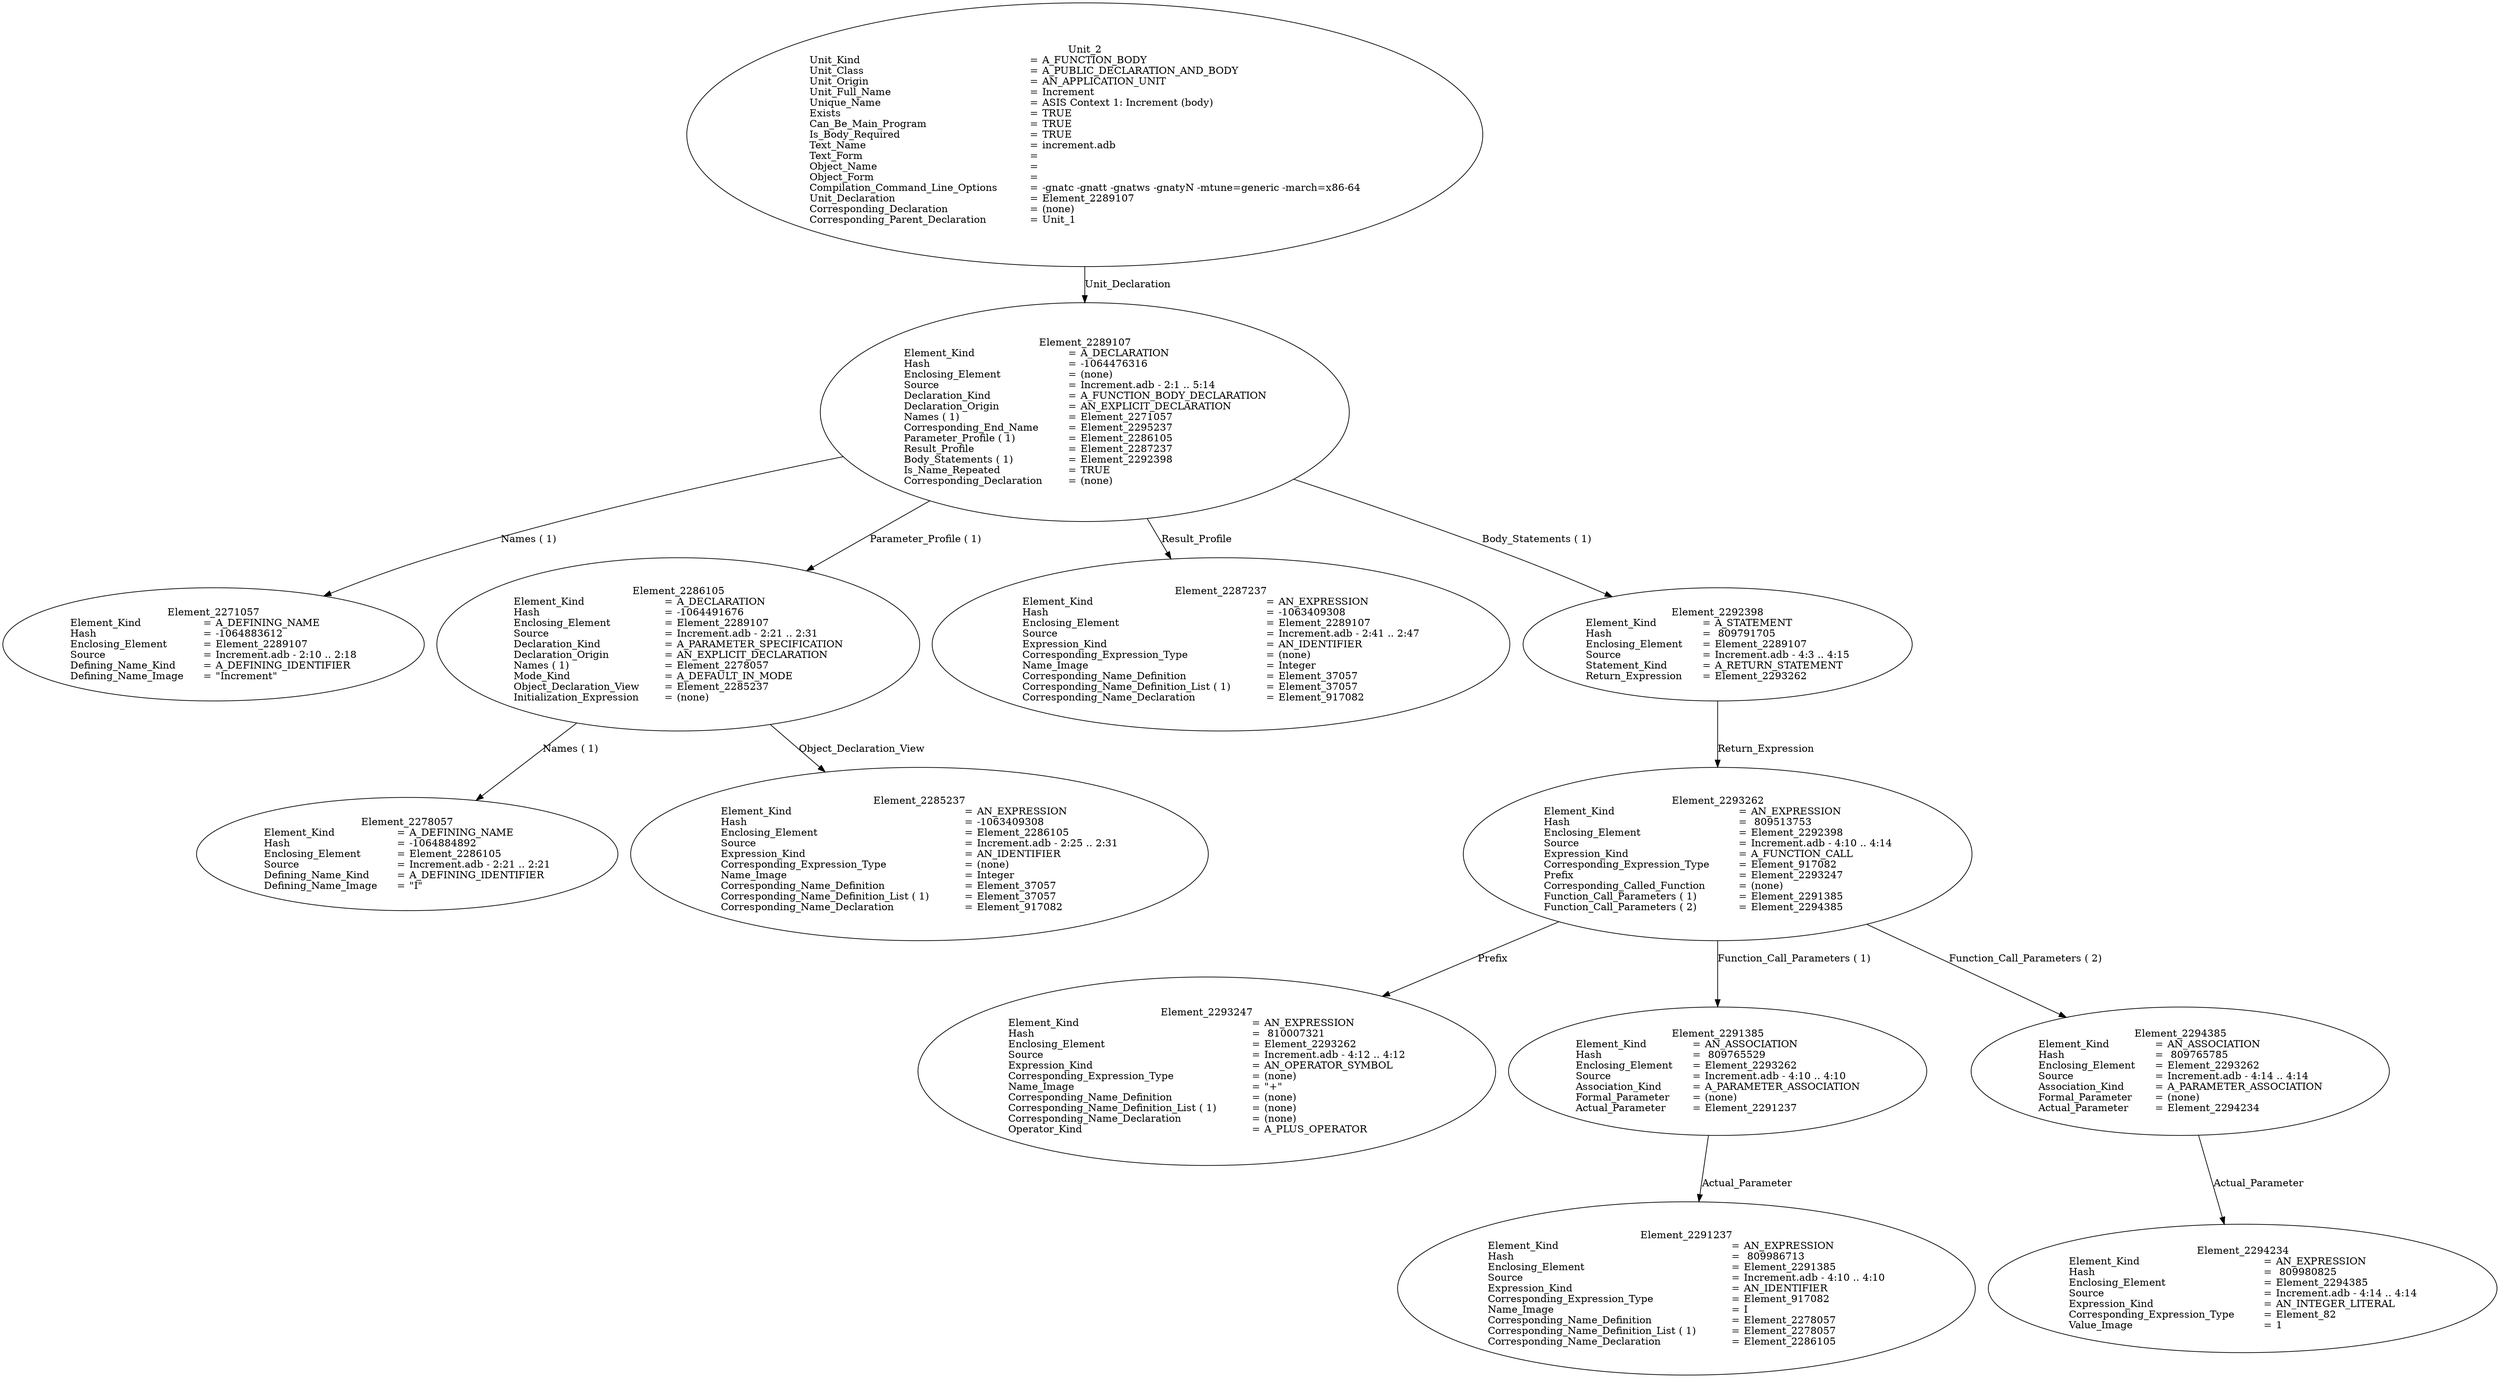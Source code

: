 digraph "increment.adt" {
  Unit_2 -> Element_2289107
      [ label=Unit_Declaration ];
  Unit_2
      [ label=<<TABLE BORDER="0" CELLBORDER="0" CELLSPACING="0" CELLPADDING="0"> 
          <TR><TD COLSPAN="3">Unit_2</TD></TR>
          <TR><TD ALIGN="LEFT">Unit_Kind   </TD><TD> = </TD><TD ALIGN="LEFT">A_FUNCTION_BODY</TD></TR>
          <TR><TD ALIGN="LEFT">Unit_Class   </TD><TD> = </TD><TD ALIGN="LEFT">A_PUBLIC_DECLARATION_AND_BODY</TD></TR>
          <TR><TD ALIGN="LEFT">Unit_Origin   </TD><TD> = </TD><TD ALIGN="LEFT">AN_APPLICATION_UNIT</TD></TR>
          <TR><TD ALIGN="LEFT">Unit_Full_Name    </TD><TD> = </TD><TD ALIGN="LEFT">Increment</TD></TR>
          <TR><TD ALIGN="LEFT">Unique_Name   </TD><TD> = </TD><TD ALIGN="LEFT">ASIS Context 1: Increment (body)</TD></TR>
          <TR><TD ALIGN="LEFT">Exists  </TD><TD> = </TD><TD ALIGN="LEFT">TRUE</TD></TR>
          <TR><TD ALIGN="LEFT">Can_Be_Main_Program     </TD><TD> = </TD><TD ALIGN="LEFT">TRUE</TD></TR>
          <TR><TD ALIGN="LEFT">Is_Body_Required     </TD><TD> = </TD><TD ALIGN="LEFT">TRUE</TD></TR>
          <TR><TD ALIGN="LEFT">Text_Name   </TD><TD> = </TD><TD ALIGN="LEFT">increment.adb</TD></TR>
          <TR><TD ALIGN="LEFT">Text_Form   </TD><TD> = </TD><TD ALIGN="LEFT"></TD></TR>
          <TR><TD ALIGN="LEFT">Object_Name   </TD><TD> = </TD><TD ALIGN="LEFT"></TD></TR>
          <TR><TD ALIGN="LEFT">Object_Form   </TD><TD> = </TD><TD ALIGN="LEFT"></TD></TR>
          <TR><TD ALIGN="LEFT">Compilation_Command_Line_Options         </TD><TD> = </TD><TD ALIGN="LEFT">-gnatc -gnatt -gnatws -gnatyN -mtune=generic -march=x86-64</TD></TR>
          <TR><TD ALIGN="LEFT">Unit_Declaration     </TD><TD> = </TD><TD ALIGN="LEFT">Element_2289107</TD></TR>
          <TR><TD ALIGN="LEFT">Corresponding_Declaration       </TD><TD> = </TD><TD ALIGN="LEFT">(none)</TD></TR>
          <TR><TD ALIGN="LEFT">Corresponding_Parent_Declaration         </TD><TD> = </TD><TD ALIGN="LEFT">Unit_1</TD></TR>
          </TABLE>> ];
  Element_2289107 -> Element_2271057
      [ label="Names ( 1)" ];
  Element_2289107 -> Element_2286105
      [ label="Parameter_Profile ( 1)" ];
  Element_2289107 -> Element_2287237
      [ label=Result_Profile ];
  Element_2289107 -> Element_2292398
      [ label="Body_Statements ( 1)" ];
  Element_2289107
      [ label=<<TABLE BORDER="0" CELLBORDER="0" CELLSPACING="0" CELLPADDING="0"> 
          <TR><TD COLSPAN="3">Element_2289107</TD></TR>
          <TR><TD ALIGN="LEFT">Element_Kind    </TD><TD> = </TD><TD ALIGN="LEFT">A_DECLARATION</TD></TR>
          <TR><TD ALIGN="LEFT">Hash  </TD><TD> = </TD><TD ALIGN="LEFT">-1064476316</TD></TR>
          <TR><TD ALIGN="LEFT">Enclosing_Element     </TD><TD> = </TD><TD ALIGN="LEFT">(none)</TD></TR>
          <TR><TD ALIGN="LEFT">Source  </TD><TD> = </TD><TD ALIGN="LEFT">Increment.adb - 2:1 .. 5:14</TD></TR>
          <TR><TD ALIGN="LEFT">Declaration_Kind     </TD><TD> = </TD><TD ALIGN="LEFT">A_FUNCTION_BODY_DECLARATION</TD></TR>
          <TR><TD ALIGN="LEFT">Declaration_Origin     </TD><TD> = </TD><TD ALIGN="LEFT">AN_EXPLICIT_DECLARATION</TD></TR>
          <TR><TD ALIGN="LEFT">Names ( 1)   </TD><TD> = </TD><TD ALIGN="LEFT">Element_2271057</TD></TR>
          <TR><TD ALIGN="LEFT">Corresponding_End_Name      </TD><TD> = </TD><TD ALIGN="LEFT">Element_2295237</TD></TR>
          <TR><TD ALIGN="LEFT">Parameter_Profile ( 1)      </TD><TD> = </TD><TD ALIGN="LEFT">Element_2286105</TD></TR>
          <TR><TD ALIGN="LEFT">Result_Profile    </TD><TD> = </TD><TD ALIGN="LEFT">Element_2287237</TD></TR>
          <TR><TD ALIGN="LEFT">Body_Statements ( 1)      </TD><TD> = </TD><TD ALIGN="LEFT">Element_2292398</TD></TR>
          <TR><TD ALIGN="LEFT">Is_Name_Repeated     </TD><TD> = </TD><TD ALIGN="LEFT">TRUE</TD></TR>
          <TR><TD ALIGN="LEFT">Corresponding_Declaration       </TD><TD> = </TD><TD ALIGN="LEFT">(none)</TD></TR>
          </TABLE>> ];
  Element_2271057
      [ label=<<TABLE BORDER="0" CELLBORDER="0" CELLSPACING="0" CELLPADDING="0"> 
          <TR><TD COLSPAN="3">Element_2271057</TD></TR>
          <TR><TD ALIGN="LEFT">Element_Kind    </TD><TD> = </TD><TD ALIGN="LEFT">A_DEFINING_NAME</TD></TR>
          <TR><TD ALIGN="LEFT">Hash  </TD><TD> = </TD><TD ALIGN="LEFT">-1064883612</TD></TR>
          <TR><TD ALIGN="LEFT">Enclosing_Element     </TD><TD> = </TD><TD ALIGN="LEFT">Element_2289107</TD></TR>
          <TR><TD ALIGN="LEFT">Source  </TD><TD> = </TD><TD ALIGN="LEFT">Increment.adb - 2:10 .. 2:18</TD></TR>
          <TR><TD ALIGN="LEFT">Defining_Name_Kind     </TD><TD> = </TD><TD ALIGN="LEFT">A_DEFINING_IDENTIFIER</TD></TR>
          <TR><TD ALIGN="LEFT">Defining_Name_Image     </TD><TD> = </TD><TD ALIGN="LEFT">"Increment"</TD></TR>
          </TABLE>> ];
  Element_2286105 -> Element_2278057
      [ label="Names ( 1)" ];
  Element_2286105 -> Element_2285237
      [ label=Object_Declaration_View ];
  Element_2286105
      [ label=<<TABLE BORDER="0" CELLBORDER="0" CELLSPACING="0" CELLPADDING="0"> 
          <TR><TD COLSPAN="3">Element_2286105</TD></TR>
          <TR><TD ALIGN="LEFT">Element_Kind    </TD><TD> = </TD><TD ALIGN="LEFT">A_DECLARATION</TD></TR>
          <TR><TD ALIGN="LEFT">Hash  </TD><TD> = </TD><TD ALIGN="LEFT">-1064491676</TD></TR>
          <TR><TD ALIGN="LEFT">Enclosing_Element     </TD><TD> = </TD><TD ALIGN="LEFT">Element_2289107</TD></TR>
          <TR><TD ALIGN="LEFT">Source  </TD><TD> = </TD><TD ALIGN="LEFT">Increment.adb - 2:21 .. 2:31</TD></TR>
          <TR><TD ALIGN="LEFT">Declaration_Kind     </TD><TD> = </TD><TD ALIGN="LEFT">A_PARAMETER_SPECIFICATION</TD></TR>
          <TR><TD ALIGN="LEFT">Declaration_Origin     </TD><TD> = </TD><TD ALIGN="LEFT">AN_EXPLICIT_DECLARATION</TD></TR>
          <TR><TD ALIGN="LEFT">Names ( 1)   </TD><TD> = </TD><TD ALIGN="LEFT">Element_2278057</TD></TR>
          <TR><TD ALIGN="LEFT">Mode_Kind   </TD><TD> = </TD><TD ALIGN="LEFT">A_DEFAULT_IN_MODE</TD></TR>
          <TR><TD ALIGN="LEFT">Object_Declaration_View      </TD><TD> = </TD><TD ALIGN="LEFT">Element_2285237</TD></TR>
          <TR><TD ALIGN="LEFT">Initialization_Expression       </TD><TD> = </TD><TD ALIGN="LEFT">(none)</TD></TR>
          </TABLE>> ];
  Element_2278057
      [ label=<<TABLE BORDER="0" CELLBORDER="0" CELLSPACING="0" CELLPADDING="0"> 
          <TR><TD COLSPAN="3">Element_2278057</TD></TR>
          <TR><TD ALIGN="LEFT">Element_Kind    </TD><TD> = </TD><TD ALIGN="LEFT">A_DEFINING_NAME</TD></TR>
          <TR><TD ALIGN="LEFT">Hash  </TD><TD> = </TD><TD ALIGN="LEFT">-1064884892</TD></TR>
          <TR><TD ALIGN="LEFT">Enclosing_Element     </TD><TD> = </TD><TD ALIGN="LEFT">Element_2286105</TD></TR>
          <TR><TD ALIGN="LEFT">Source  </TD><TD> = </TD><TD ALIGN="LEFT">Increment.adb - 2:21 .. 2:21</TD></TR>
          <TR><TD ALIGN="LEFT">Defining_Name_Kind     </TD><TD> = </TD><TD ALIGN="LEFT">A_DEFINING_IDENTIFIER</TD></TR>
          <TR><TD ALIGN="LEFT">Defining_Name_Image     </TD><TD> = </TD><TD ALIGN="LEFT">"I"</TD></TR>
          </TABLE>> ];
  Element_2285237
      [ label=<<TABLE BORDER="0" CELLBORDER="0" CELLSPACING="0" CELLPADDING="0"> 
          <TR><TD COLSPAN="3">Element_2285237</TD></TR>
          <TR><TD ALIGN="LEFT">Element_Kind    </TD><TD> = </TD><TD ALIGN="LEFT">AN_EXPRESSION</TD></TR>
          <TR><TD ALIGN="LEFT">Hash  </TD><TD> = </TD><TD ALIGN="LEFT">-1063409308</TD></TR>
          <TR><TD ALIGN="LEFT">Enclosing_Element     </TD><TD> = </TD><TD ALIGN="LEFT">Element_2286105</TD></TR>
          <TR><TD ALIGN="LEFT">Source  </TD><TD> = </TD><TD ALIGN="LEFT">Increment.adb - 2:25 .. 2:31</TD></TR>
          <TR><TD ALIGN="LEFT">Expression_Kind    </TD><TD> = </TD><TD ALIGN="LEFT">AN_IDENTIFIER</TD></TR>
          <TR><TD ALIGN="LEFT">Corresponding_Expression_Type        </TD><TD> = </TD><TD ALIGN="LEFT">(none)</TD></TR>
          <TR><TD ALIGN="LEFT">Name_Image   </TD><TD> = </TD><TD ALIGN="LEFT">Integer</TD></TR>
          <TR><TD ALIGN="LEFT">Corresponding_Name_Definition        </TD><TD> = </TD><TD ALIGN="LEFT">Element_37057</TD></TR>
          <TR><TD ALIGN="LEFT">Corresponding_Name_Definition_List ( 1)          </TD><TD> = </TD><TD ALIGN="LEFT">Element_37057</TD></TR>
          <TR><TD ALIGN="LEFT">Corresponding_Name_Declaration        </TD><TD> = </TD><TD ALIGN="LEFT">Element_917082</TD></TR>
          </TABLE>> ];
  Element_2287237
      [ label=<<TABLE BORDER="0" CELLBORDER="0" CELLSPACING="0" CELLPADDING="0"> 
          <TR><TD COLSPAN="3">Element_2287237</TD></TR>
          <TR><TD ALIGN="LEFT">Element_Kind    </TD><TD> = </TD><TD ALIGN="LEFT">AN_EXPRESSION</TD></TR>
          <TR><TD ALIGN="LEFT">Hash  </TD><TD> = </TD><TD ALIGN="LEFT">-1063409308</TD></TR>
          <TR><TD ALIGN="LEFT">Enclosing_Element     </TD><TD> = </TD><TD ALIGN="LEFT">Element_2289107</TD></TR>
          <TR><TD ALIGN="LEFT">Source  </TD><TD> = </TD><TD ALIGN="LEFT">Increment.adb - 2:41 .. 2:47</TD></TR>
          <TR><TD ALIGN="LEFT">Expression_Kind    </TD><TD> = </TD><TD ALIGN="LEFT">AN_IDENTIFIER</TD></TR>
          <TR><TD ALIGN="LEFT">Corresponding_Expression_Type        </TD><TD> = </TD><TD ALIGN="LEFT">(none)</TD></TR>
          <TR><TD ALIGN="LEFT">Name_Image   </TD><TD> = </TD><TD ALIGN="LEFT">Integer</TD></TR>
          <TR><TD ALIGN="LEFT">Corresponding_Name_Definition        </TD><TD> = </TD><TD ALIGN="LEFT">Element_37057</TD></TR>
          <TR><TD ALIGN="LEFT">Corresponding_Name_Definition_List ( 1)          </TD><TD> = </TD><TD ALIGN="LEFT">Element_37057</TD></TR>
          <TR><TD ALIGN="LEFT">Corresponding_Name_Declaration        </TD><TD> = </TD><TD ALIGN="LEFT">Element_917082</TD></TR>
          </TABLE>> ];
  Element_2292398 -> Element_2293262
      [ label=Return_Expression ];
  Element_2292398
      [ label=<<TABLE BORDER="0" CELLBORDER="0" CELLSPACING="0" CELLPADDING="0"> 
          <TR><TD COLSPAN="3">Element_2292398</TD></TR>
          <TR><TD ALIGN="LEFT">Element_Kind    </TD><TD> = </TD><TD ALIGN="LEFT">A_STATEMENT</TD></TR>
          <TR><TD ALIGN="LEFT">Hash  </TD><TD> = </TD><TD ALIGN="LEFT"> 809791705</TD></TR>
          <TR><TD ALIGN="LEFT">Enclosing_Element     </TD><TD> = </TD><TD ALIGN="LEFT">Element_2289107</TD></TR>
          <TR><TD ALIGN="LEFT">Source  </TD><TD> = </TD><TD ALIGN="LEFT">Increment.adb - 4:3 .. 4:15</TD></TR>
          <TR><TD ALIGN="LEFT">Statement_Kind    </TD><TD> = </TD><TD ALIGN="LEFT">A_RETURN_STATEMENT</TD></TR>
          <TR><TD ALIGN="LEFT">Return_Expression     </TD><TD> = </TD><TD ALIGN="LEFT">Element_2293262</TD></TR>
          </TABLE>> ];
  Element_2293262 -> Element_2293247
      [ label=Prefix ];
  Element_2293262 -> Element_2291385
      [ label="Function_Call_Parameters ( 1)" ];
  Element_2293262 -> Element_2294385
      [ label="Function_Call_Parameters ( 2)" ];
  Element_2293262
      [ label=<<TABLE BORDER="0" CELLBORDER="0" CELLSPACING="0" CELLPADDING="0"> 
          <TR><TD COLSPAN="3">Element_2293262</TD></TR>
          <TR><TD ALIGN="LEFT">Element_Kind    </TD><TD> = </TD><TD ALIGN="LEFT">AN_EXPRESSION</TD></TR>
          <TR><TD ALIGN="LEFT">Hash  </TD><TD> = </TD><TD ALIGN="LEFT"> 809513753</TD></TR>
          <TR><TD ALIGN="LEFT">Enclosing_Element     </TD><TD> = </TD><TD ALIGN="LEFT">Element_2292398</TD></TR>
          <TR><TD ALIGN="LEFT">Source  </TD><TD> = </TD><TD ALIGN="LEFT">Increment.adb - 4:10 .. 4:14</TD></TR>
          <TR><TD ALIGN="LEFT">Expression_Kind    </TD><TD> = </TD><TD ALIGN="LEFT">A_FUNCTION_CALL</TD></TR>
          <TR><TD ALIGN="LEFT">Corresponding_Expression_Type        </TD><TD> = </TD><TD ALIGN="LEFT">Element_917082</TD></TR>
          <TR><TD ALIGN="LEFT">Prefix  </TD><TD> = </TD><TD ALIGN="LEFT">Element_2293247</TD></TR>
          <TR><TD ALIGN="LEFT">Corresponding_Called_Function        </TD><TD> = </TD><TD ALIGN="LEFT">(none)</TD></TR>
          <TR><TD ALIGN="LEFT">Function_Call_Parameters ( 1)        </TD><TD> = </TD><TD ALIGN="LEFT">Element_2291385</TD></TR>
          <TR><TD ALIGN="LEFT">Function_Call_Parameters ( 2)        </TD><TD> = </TD><TD ALIGN="LEFT">Element_2294385</TD></TR>
          </TABLE>> ];
  Element_2291385 -> Element_2291237
      [ label=Actual_Parameter ];
  Element_2291385
      [ label=<<TABLE BORDER="0" CELLBORDER="0" CELLSPACING="0" CELLPADDING="0"> 
          <TR><TD COLSPAN="3">Element_2291385</TD></TR>
          <TR><TD ALIGN="LEFT">Element_Kind    </TD><TD> = </TD><TD ALIGN="LEFT">AN_ASSOCIATION</TD></TR>
          <TR><TD ALIGN="LEFT">Hash  </TD><TD> = </TD><TD ALIGN="LEFT"> 809765529</TD></TR>
          <TR><TD ALIGN="LEFT">Enclosing_Element     </TD><TD> = </TD><TD ALIGN="LEFT">Element_2293262</TD></TR>
          <TR><TD ALIGN="LEFT">Source  </TD><TD> = </TD><TD ALIGN="LEFT">Increment.adb - 4:10 .. 4:10</TD></TR>
          <TR><TD ALIGN="LEFT">Association_Kind     </TD><TD> = </TD><TD ALIGN="LEFT">A_PARAMETER_ASSOCIATION</TD></TR>
          <TR><TD ALIGN="LEFT">Formal_Parameter     </TD><TD> = </TD><TD ALIGN="LEFT">(none)</TD></TR>
          <TR><TD ALIGN="LEFT">Actual_Parameter     </TD><TD> = </TD><TD ALIGN="LEFT">Element_2291237</TD></TR>
          </TABLE>> ];
  Element_2291237
      [ label=<<TABLE BORDER="0" CELLBORDER="0" CELLSPACING="0" CELLPADDING="0"> 
          <TR><TD COLSPAN="3">Element_2291237</TD></TR>
          <TR><TD ALIGN="LEFT">Element_Kind    </TD><TD> = </TD><TD ALIGN="LEFT">AN_EXPRESSION</TD></TR>
          <TR><TD ALIGN="LEFT">Hash  </TD><TD> = </TD><TD ALIGN="LEFT"> 809986713</TD></TR>
          <TR><TD ALIGN="LEFT">Enclosing_Element     </TD><TD> = </TD><TD ALIGN="LEFT">Element_2291385</TD></TR>
          <TR><TD ALIGN="LEFT">Source  </TD><TD> = </TD><TD ALIGN="LEFT">Increment.adb - 4:10 .. 4:10</TD></TR>
          <TR><TD ALIGN="LEFT">Expression_Kind    </TD><TD> = </TD><TD ALIGN="LEFT">AN_IDENTIFIER</TD></TR>
          <TR><TD ALIGN="LEFT">Corresponding_Expression_Type        </TD><TD> = </TD><TD ALIGN="LEFT">Element_917082</TD></TR>
          <TR><TD ALIGN="LEFT">Name_Image   </TD><TD> = </TD><TD ALIGN="LEFT">I</TD></TR>
          <TR><TD ALIGN="LEFT">Corresponding_Name_Definition        </TD><TD> = </TD><TD ALIGN="LEFT">Element_2278057</TD></TR>
          <TR><TD ALIGN="LEFT">Corresponding_Name_Definition_List ( 1)          </TD><TD> = </TD><TD ALIGN="LEFT">Element_2278057</TD></TR>
          <TR><TD ALIGN="LEFT">Corresponding_Name_Declaration        </TD><TD> = </TD><TD ALIGN="LEFT">Element_2286105</TD></TR>
          </TABLE>> ];
  Element_2293247
      [ label=<<TABLE BORDER="0" CELLBORDER="0" CELLSPACING="0" CELLPADDING="0"> 
          <TR><TD COLSPAN="3">Element_2293247</TD></TR>
          <TR><TD ALIGN="LEFT">Element_Kind    </TD><TD> = </TD><TD ALIGN="LEFT">AN_EXPRESSION</TD></TR>
          <TR><TD ALIGN="LEFT">Hash  </TD><TD> = </TD><TD ALIGN="LEFT"> 810007321</TD></TR>
          <TR><TD ALIGN="LEFT">Enclosing_Element     </TD><TD> = </TD><TD ALIGN="LEFT">Element_2293262</TD></TR>
          <TR><TD ALIGN="LEFT">Source  </TD><TD> = </TD><TD ALIGN="LEFT">Increment.adb - 4:12 .. 4:12</TD></TR>
          <TR><TD ALIGN="LEFT">Expression_Kind    </TD><TD> = </TD><TD ALIGN="LEFT">AN_OPERATOR_SYMBOL</TD></TR>
          <TR><TD ALIGN="LEFT">Corresponding_Expression_Type        </TD><TD> = </TD><TD ALIGN="LEFT">(none)</TD></TR>
          <TR><TD ALIGN="LEFT">Name_Image   </TD><TD> = </TD><TD ALIGN="LEFT">"+"</TD></TR>
          <TR><TD ALIGN="LEFT">Corresponding_Name_Definition        </TD><TD> = </TD><TD ALIGN="LEFT">(none)</TD></TR>
          <TR><TD ALIGN="LEFT">Corresponding_Name_Definition_List ( 1)          </TD><TD> = </TD><TD ALIGN="LEFT">(none)</TD></TR>
          <TR><TD ALIGN="LEFT">Corresponding_Name_Declaration        </TD><TD> = </TD><TD ALIGN="LEFT">(none)</TD></TR>
          <TR><TD ALIGN="LEFT">Operator_Kind    </TD><TD> = </TD><TD ALIGN="LEFT">A_PLUS_OPERATOR</TD></TR>
          </TABLE>> ];
  Element_2294385 -> Element_2294234
      [ label=Actual_Parameter ];
  Element_2294385
      [ label=<<TABLE BORDER="0" CELLBORDER="0" CELLSPACING="0" CELLPADDING="0"> 
          <TR><TD COLSPAN="3">Element_2294385</TD></TR>
          <TR><TD ALIGN="LEFT">Element_Kind    </TD><TD> = </TD><TD ALIGN="LEFT">AN_ASSOCIATION</TD></TR>
          <TR><TD ALIGN="LEFT">Hash  </TD><TD> = </TD><TD ALIGN="LEFT"> 809765785</TD></TR>
          <TR><TD ALIGN="LEFT">Enclosing_Element     </TD><TD> = </TD><TD ALIGN="LEFT">Element_2293262</TD></TR>
          <TR><TD ALIGN="LEFT">Source  </TD><TD> = </TD><TD ALIGN="LEFT">Increment.adb - 4:14 .. 4:14</TD></TR>
          <TR><TD ALIGN="LEFT">Association_Kind     </TD><TD> = </TD><TD ALIGN="LEFT">A_PARAMETER_ASSOCIATION</TD></TR>
          <TR><TD ALIGN="LEFT">Formal_Parameter     </TD><TD> = </TD><TD ALIGN="LEFT">(none)</TD></TR>
          <TR><TD ALIGN="LEFT">Actual_Parameter     </TD><TD> = </TD><TD ALIGN="LEFT">Element_2294234</TD></TR>
          </TABLE>> ];
  Element_2294234
      [ label=<<TABLE BORDER="0" CELLBORDER="0" CELLSPACING="0" CELLPADDING="0"> 
          <TR><TD COLSPAN="3">Element_2294234</TD></TR>
          <TR><TD ALIGN="LEFT">Element_Kind    </TD><TD> = </TD><TD ALIGN="LEFT">AN_EXPRESSION</TD></TR>
          <TR><TD ALIGN="LEFT">Hash  </TD><TD> = </TD><TD ALIGN="LEFT"> 809980825</TD></TR>
          <TR><TD ALIGN="LEFT">Enclosing_Element     </TD><TD> = </TD><TD ALIGN="LEFT">Element_2294385</TD></TR>
          <TR><TD ALIGN="LEFT">Source  </TD><TD> = </TD><TD ALIGN="LEFT">Increment.adb - 4:14 .. 4:14</TD></TR>
          <TR><TD ALIGN="LEFT">Expression_Kind    </TD><TD> = </TD><TD ALIGN="LEFT">AN_INTEGER_LITERAL</TD></TR>
          <TR><TD ALIGN="LEFT">Corresponding_Expression_Type        </TD><TD> = </TD><TD ALIGN="LEFT">Element_82</TD></TR>
          <TR><TD ALIGN="LEFT">Value_Image   </TD><TD> = </TD><TD ALIGN="LEFT">1</TD></TR>
          </TABLE>> ]
}
